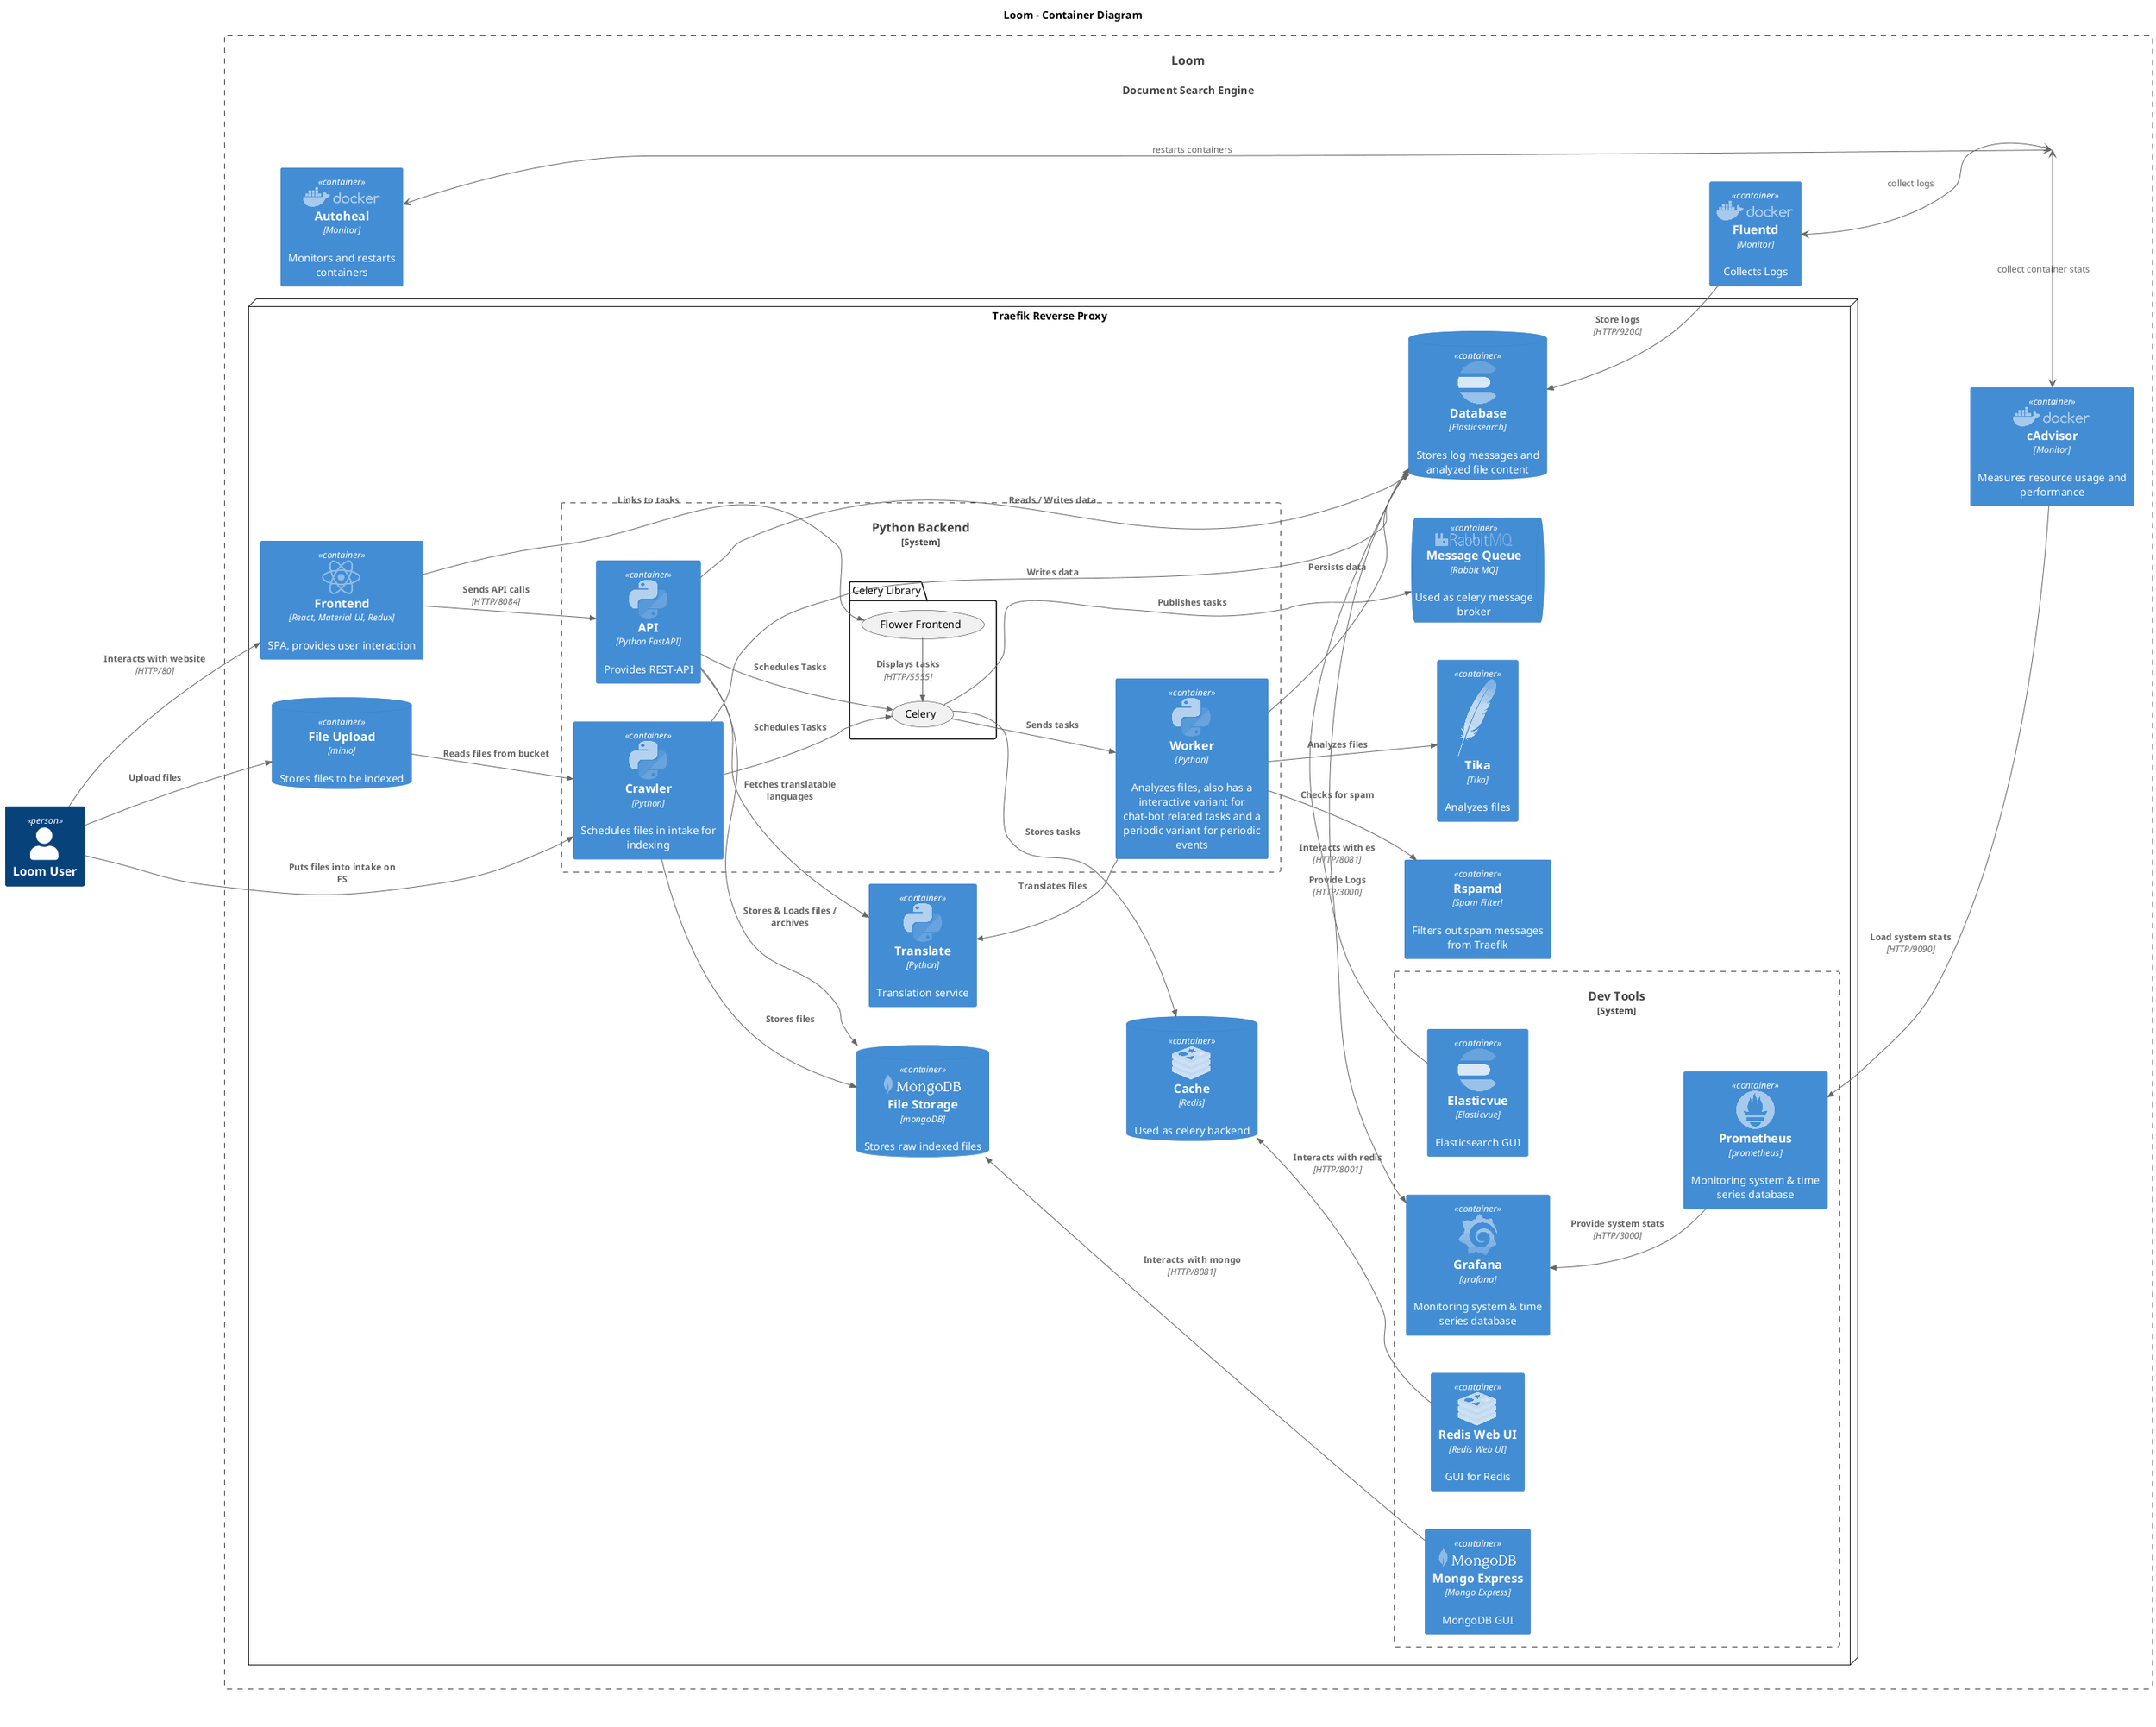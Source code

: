 @startuml ContainerDiagram
!include <C4/C4_Container>

!include <logos/docker>
!include <logos/react>
!include <logos/nodejs>
!include <logos/python>
!include <logos/mongodb>
!include <logos/rabbitmq>
!include <logos/elasticsearch>
!include <logos/redis>
!include <logos/apache>
!include <logos/prometheus>
!include <logos/grafana>

LAYOUT_LEFT_RIGHT()

title Loom - Container Diagram

skinparam ranksep 50
skinparam nodesep 50

Person(user, "Loom User", "")
System(loom, "Loom", "Document Search Engine")

System_Boundary(loom, "Loom") {

    node "Traefik Reverse Proxy" as traefik {
        System_Boundary(backend, "Python Backend") {
            Container(api, "API", "Python FastAPI", "Provides REST-API", $sprite="python")
            Container(crawler, "Crawler", "Python", "Schedules files in intake for indexing", $sprite="python")
            Container(worker, "Worker", "Python", "Analyzes files, also has a interactive variant for chat-bot related tasks and a periodic variant for periodic events", $sprite="python")
            package "Celery Library" as celerygroup {
                interface (Celery) as celery
                interface (Flower Frontend) as flower
            }
        }

        ContainerDb(minio, "File Upload", "minio", "Stores files to be indexed")

        Container(rspamd, "Rspamd", "Spam Filter", "Filters out spam messages from Traefik")
        Container(frontend, "Frontend", "React, Material UI, Redux", "SPA, provides user interaction", $sprite="react")
        Container(translate, "Translate", "Python", "Translation service", $sprite="python")

        together {
            ContainerQueue(rabbit, "Message Queue", "Rabbit MQ", "Used as celery message broker", $sprite="rabbitmq")
            ContainerDb(redis, "Cache", "Redis", "Used as celery backend", $sprite="redis")
            ContainerDb(mongo, "File Storage", "mongoDB", "Stores raw indexed files", $sprite="mongodb")
            ContainerDb(es, "Database", "Elasticsearch", "Stores log messages and analyzed file content", $sprite="elasticsearch")
            Container(tika, "Tika", "Tika", "Analyzes files", $sprite="apache")
        }
        System_Boundary(dev, "Dev Tools"){
            Container(elasticvue, "Elasticvue", "Elasticvue", "Elasticsearch GUI", $sprite="elasticsearch")
            Container(mongoexpress, "Mongo Express", "Mongo Express", "MongoDB GUI", $sprite="mongodb")
            Container(rediswebui, "Redis Web UI", "Redis Web UI", "GUI for Redis", $sprite="redis")

            Container(prometheus, "Prometheus", "prometheus", "Monitoring system & time series database", $sprite="prometheus")
            Container(grafana, "Grafana", "grafana", "Monitoring system & time series database", $sprite="grafana")
        }
    }
    Container(autoheal, "Autoheal", "Monitor", "Monitors and restarts containers", $sprite="docker")
    Container(cadvisor, "cAdvisor", "Monitor", "Measures resource usage and performance", $sprite="docker")
    Container(fluentd, "Fluentd", "Monitor", "Collects Logs", $sprite="docker")
}

Lay_U(celery, api)
Lay_U(loom, user)
Lay_U(crawler, user)
Lay_D(crawler, celery)
Lay_L(crawler, api)
Lay_D(autoheal, loom)
Lay_D(cadvisor, loom)
Lay_D(fluentd, loom)
Lay_L(rspamd, worker)

loom <-> autoheal : restarts containers
loom <-> cadvisor : collect container stats
loom <-> fluentd : collect logs

Rel(user, frontend, "Interacts with website", "HTTP/80")
Rel(user, crawler, "Puts files into intake on FS")
Rel(user, minio, "Upload files")
Rel(minio, crawler, "Reads files from bucket")

Rel_D(frontend, api, "Sends API calls", "HTTP/8084")
Rel_D(frontend, flower, "Links to tasks")

Rel(crawler, mongo, "Stores files")
Rel(crawler, celery, "Schedules Tasks")
Rel(crawler, es, "Writes data")

Rel(api, mongo, "Stores & Loads files / archives")
Rel(api, celery, "Schedules Tasks")
Rel(api, es, "Reads / Writes data")
Rel(api, translate, "Fetches translatable languages")


Rel(celery, worker, "Sends tasks")


Rel(celery, rabbit, "Publishes tasks")
Rel(celery, redis, "Stores tasks")

Rel(worker, es, "Persists data")
Rel(worker, tika, "Analyzes files")
Rel_U(worker, translate, "Translates files")

Rel_L(flower, celery, "Displays tasks", "HTTP/5555")

Rel(worker, rspamd, "Checks for spam")

Rel_U(mongoexpress, mongo, "Interacts with mongo", "HTTP/8081")
Rel_U(elasticvue, es, "Interacts with es", "HTTP/8081")
Rel_U(rediswebui, redis, "Interacts with redis", "HTTP/8001")
Rel_U(cadvisor, prometheus, "Load system stats", "HTTP/9090")
Rel_U(fluentd, es, "Store logs", "HTTP/9200")
Rel_U(prometheus, grafana, "Provide system stats", "HTTP/3000")
Rel_U(es, grafana, "Provide Logs", "HTTP/3000")
@enduml
